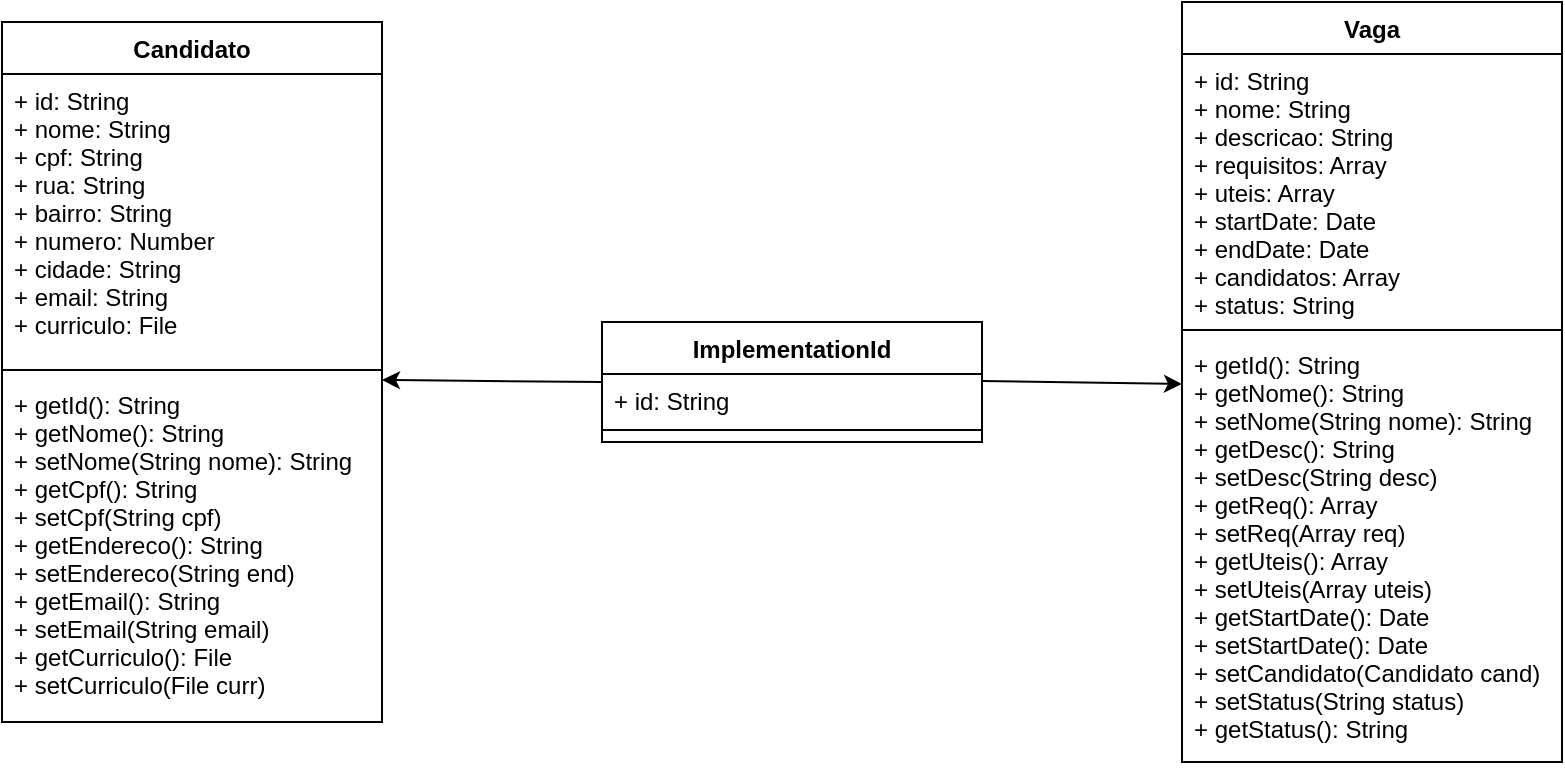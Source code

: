 <mxfile version="13.1.8" type="device"><diagram id="aYnqfK_6IZVXhd7D9PPC" name="Page-1"><mxGraphModel dx="1422" dy="804" grid="1" gridSize="10" guides="1" tooltips="1" connect="1" arrows="1" fold="1" page="1" pageScale="1" pageWidth="850" pageHeight="1100" math="0" shadow="0"><root><mxCell id="0"/><mxCell id="1" parent="0"/><mxCell id="M_HFYhsW1XwtAlS_Ldtt-1" value="Candidato" style="swimlane;fontStyle=1;align=center;verticalAlign=top;childLayout=stackLayout;horizontal=1;startSize=26;horizontalStack=0;resizeParent=1;resizeParentMax=0;resizeLast=0;collapsible=1;marginBottom=0;" vertex="1" parent="1"><mxGeometry x="30" y="40" width="190" height="350" as="geometry"/></mxCell><mxCell id="M_HFYhsW1XwtAlS_Ldtt-2" value="+ id: String&#10;+ nome: String&#10;+ cpf: String&#10;+ rua: String&#10;+ bairro: String&#10;+ numero: Number&#10;+ cidade: String&#10;+ email: String&#10;+ curriculo: File" style="text;strokeColor=none;fillColor=none;align=left;verticalAlign=top;spacingLeft=4;spacingRight=4;overflow=hidden;rotatable=0;points=[[0,0.5],[1,0.5]];portConstraint=eastwest;" vertex="1" parent="M_HFYhsW1XwtAlS_Ldtt-1"><mxGeometry y="26" width="190" height="144" as="geometry"/></mxCell><mxCell id="M_HFYhsW1XwtAlS_Ldtt-3" value="" style="line;strokeWidth=1;fillColor=none;align=left;verticalAlign=middle;spacingTop=-1;spacingLeft=3;spacingRight=3;rotatable=0;labelPosition=right;points=[];portConstraint=eastwest;" vertex="1" parent="M_HFYhsW1XwtAlS_Ldtt-1"><mxGeometry y="170" width="190" height="8" as="geometry"/></mxCell><mxCell id="M_HFYhsW1XwtAlS_Ldtt-4" value="+ getId(): String&#10;+ getNome(): String&#10;+ setNome(String nome): String&#10;+ getCpf(): String&#10;+ setCpf(String cpf)&#10;+ getEndereco(): String&#10;+ setEndereco(String end)&#10;+ getEmail(): String&#10;+ setEmail(String email)&#10;+ getCurriculo(): File&#10;+ setCurriculo(File curr)&#10;&#10;" style="text;strokeColor=none;fillColor=none;align=left;verticalAlign=top;spacingLeft=4;spacingRight=4;overflow=hidden;rotatable=0;points=[[0,0.5],[1,0.5]];portConstraint=eastwest;" vertex="1" parent="M_HFYhsW1XwtAlS_Ldtt-1"><mxGeometry y="178" width="190" height="172" as="geometry"/></mxCell><mxCell id="M_HFYhsW1XwtAlS_Ldtt-9" value="ImplementationId" style="swimlane;fontStyle=1;align=center;verticalAlign=top;childLayout=stackLayout;horizontal=1;startSize=26;horizontalStack=0;resizeParent=1;resizeParentMax=0;resizeLast=0;collapsible=1;marginBottom=0;" vertex="1" parent="1"><mxGeometry x="330" y="190" width="190" height="60" as="geometry"/></mxCell><mxCell id="M_HFYhsW1XwtAlS_Ldtt-10" value="+ id: String" style="text;strokeColor=none;fillColor=none;align=left;verticalAlign=top;spacingLeft=4;spacingRight=4;overflow=hidden;rotatable=0;points=[[0,0.5],[1,0.5]];portConstraint=eastwest;" vertex="1" parent="M_HFYhsW1XwtAlS_Ldtt-9"><mxGeometry y="26" width="190" height="24" as="geometry"/></mxCell><mxCell id="M_HFYhsW1XwtAlS_Ldtt-11" value="" style="line;strokeWidth=1;fillColor=none;align=left;verticalAlign=middle;spacingTop=-1;spacingLeft=3;spacingRight=3;rotatable=0;labelPosition=right;points=[];portConstraint=eastwest;" vertex="1" parent="M_HFYhsW1XwtAlS_Ldtt-9"><mxGeometry y="50" width="190" height="8" as="geometry"/></mxCell><mxCell id="M_HFYhsW1XwtAlS_Ldtt-12" value="&#10;" style="text;strokeColor=none;fillColor=none;align=left;verticalAlign=top;spacingLeft=4;spacingRight=4;overflow=hidden;rotatable=0;points=[[0,0.5],[1,0.5]];portConstraint=eastwest;" vertex="1" parent="M_HFYhsW1XwtAlS_Ldtt-9"><mxGeometry y="58" width="190" height="2" as="geometry"/></mxCell><mxCell id="M_HFYhsW1XwtAlS_Ldtt-13" value="" style="endArrow=classic;html=1;exitX=0;exitY=0.5;exitDx=0;exitDy=0;" edge="1" parent="1" source="M_HFYhsW1XwtAlS_Ldtt-9"><mxGeometry width="50" height="50" relative="1" as="geometry"><mxPoint x="250" y="250" as="sourcePoint"/><mxPoint x="220" y="219" as="targetPoint"/></mxGeometry></mxCell><mxCell id="M_HFYhsW1XwtAlS_Ldtt-14" value="" style="endArrow=classic;html=1;exitX=0;exitY=0.5;exitDx=0;exitDy=0;" edge="1" parent="1"><mxGeometry width="50" height="50" relative="1" as="geometry"><mxPoint x="520" y="219.5" as="sourcePoint"/><mxPoint x="620" y="221" as="targetPoint"/></mxGeometry></mxCell><mxCell id="M_HFYhsW1XwtAlS_Ldtt-5" value="Vaga" style="swimlane;fontStyle=1;align=center;verticalAlign=top;childLayout=stackLayout;horizontal=1;startSize=26;horizontalStack=0;resizeParent=1;resizeParentMax=0;resizeLast=0;collapsible=1;marginBottom=0;" vertex="1" parent="1"><mxGeometry x="620" y="30" width="190" height="380" as="geometry"/></mxCell><mxCell id="M_HFYhsW1XwtAlS_Ldtt-6" value="+ id: String&#10;+ nome: String&#10;+ descricao: String&#10;+ requisitos: Array&#10;+ uteis: Array&#10;+ startDate: Date&#10;+ endDate: Date&#10;+ candidatos: Array&#10;+ status: String" style="text;strokeColor=none;fillColor=none;align=left;verticalAlign=top;spacingLeft=4;spacingRight=4;overflow=hidden;rotatable=0;points=[[0,0.5],[1,0.5]];portConstraint=eastwest;" vertex="1" parent="M_HFYhsW1XwtAlS_Ldtt-5"><mxGeometry y="26" width="190" height="134" as="geometry"/></mxCell><mxCell id="M_HFYhsW1XwtAlS_Ldtt-7" value="" style="line;strokeWidth=1;fillColor=none;align=left;verticalAlign=middle;spacingTop=-1;spacingLeft=3;spacingRight=3;rotatable=0;labelPosition=right;points=[];portConstraint=eastwest;" vertex="1" parent="M_HFYhsW1XwtAlS_Ldtt-5"><mxGeometry y="160" width="190" height="8" as="geometry"/></mxCell><mxCell id="M_HFYhsW1XwtAlS_Ldtt-8" value="+ getId(): String&#10;+ getNome(): String&#10;+ setNome(String nome): String&#10;+ getDesc(): String&#10;+ setDesc(String desc)&#10;+ getReq(): Array&#10;+ setReq(Array req)&#10;+ getUteis(): Array&#10;+ setUteis(Array uteis)&#10;+ getStartDate(): Date&#10;+ setStartDate(): Date&#10;+ setCandidato(Candidato cand)&#10;+ setStatus(String status)&#10;+ getStatus(): String&#10;&#10;" style="text;strokeColor=none;fillColor=none;align=left;verticalAlign=top;spacingLeft=4;spacingRight=4;overflow=hidden;rotatable=0;points=[[0,0.5],[1,0.5]];portConstraint=eastwest;" vertex="1" parent="M_HFYhsW1XwtAlS_Ldtt-5"><mxGeometry y="168" width="190" height="212" as="geometry"/></mxCell></root></mxGraphModel></diagram></mxfile>